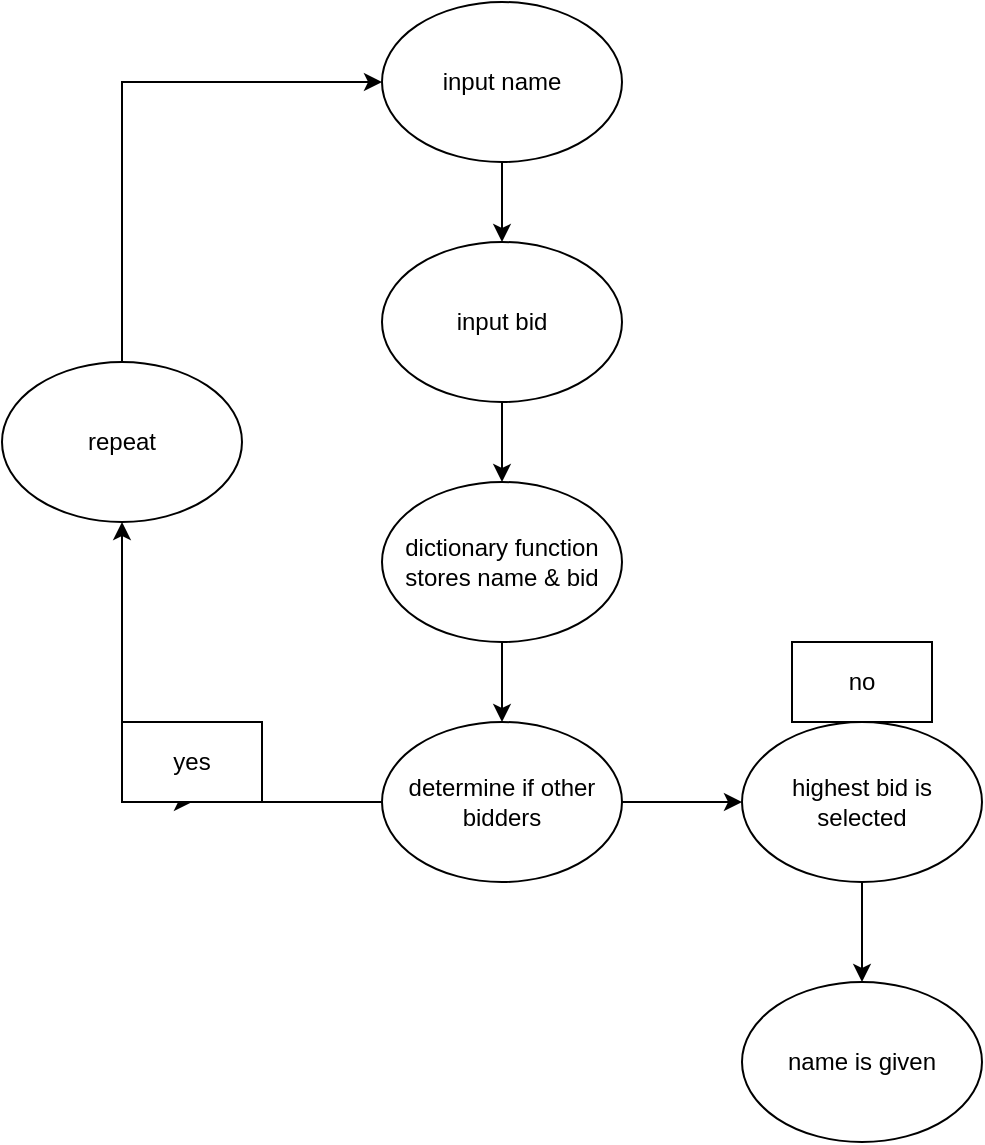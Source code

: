 <mxfile version="24.6.2" type="github">
  <diagram name="Page-1" id="i4UUnf9V_T9GmLf23L81">
    <mxGraphModel dx="776" dy="724" grid="1" gridSize="10" guides="1" tooltips="1" connect="1" arrows="1" fold="1" page="1" pageScale="1" pageWidth="850" pageHeight="1100" math="0" shadow="0">
      <root>
        <mxCell id="0" />
        <mxCell id="1" parent="0" />
        <mxCell id="8s1lOFZtwAi8n3WWhYoB-10" style="edgeStyle=orthogonalEdgeStyle;rounded=0;orthogonalLoop=1;jettySize=auto;html=1;exitX=0.5;exitY=1;exitDx=0;exitDy=0;entryX=0.5;entryY=0;entryDx=0;entryDy=0;" edge="1" parent="1" source="8s1lOFZtwAi8n3WWhYoB-1" target="8s1lOFZtwAi8n3WWhYoB-2">
          <mxGeometry relative="1" as="geometry" />
        </mxCell>
        <mxCell id="8s1lOFZtwAi8n3WWhYoB-1" value="input name" style="ellipse;whiteSpace=wrap;html=1;" vertex="1" parent="1">
          <mxGeometry x="280" y="270" width="120" height="80" as="geometry" />
        </mxCell>
        <mxCell id="8s1lOFZtwAi8n3WWhYoB-11" style="edgeStyle=orthogonalEdgeStyle;rounded=0;orthogonalLoop=1;jettySize=auto;html=1;exitX=0.5;exitY=1;exitDx=0;exitDy=0;entryX=0.5;entryY=0;entryDx=0;entryDy=0;" edge="1" parent="1" source="8s1lOFZtwAi8n3WWhYoB-2" target="8s1lOFZtwAi8n3WWhYoB-3">
          <mxGeometry relative="1" as="geometry" />
        </mxCell>
        <mxCell id="8s1lOFZtwAi8n3WWhYoB-2" value="input bid" style="ellipse;whiteSpace=wrap;html=1;" vertex="1" parent="1">
          <mxGeometry x="280" y="390" width="120" height="80" as="geometry" />
        </mxCell>
        <mxCell id="8s1lOFZtwAi8n3WWhYoB-12" style="edgeStyle=orthogonalEdgeStyle;rounded=0;orthogonalLoop=1;jettySize=auto;html=1;exitX=0.5;exitY=1;exitDx=0;exitDy=0;entryX=0.5;entryY=0;entryDx=0;entryDy=0;" edge="1" parent="1" source="8s1lOFZtwAi8n3WWhYoB-3" target="8s1lOFZtwAi8n3WWhYoB-6">
          <mxGeometry relative="1" as="geometry" />
        </mxCell>
        <mxCell id="8s1lOFZtwAi8n3WWhYoB-3" value="dictionary function stores name &amp;amp; bid" style="ellipse;whiteSpace=wrap;html=1;" vertex="1" parent="1">
          <mxGeometry x="280" y="510" width="120" height="80" as="geometry" />
        </mxCell>
        <mxCell id="8s1lOFZtwAi8n3WWhYoB-14" style="edgeStyle=orthogonalEdgeStyle;rounded=0;orthogonalLoop=1;jettySize=auto;html=1;exitX=0.5;exitY=1;exitDx=0;exitDy=0;entryX=0.5;entryY=0;entryDx=0;entryDy=0;" edge="1" parent="1" source="8s1lOFZtwAi8n3WWhYoB-4" target="8s1lOFZtwAi8n3WWhYoB-5">
          <mxGeometry relative="1" as="geometry" />
        </mxCell>
        <mxCell id="8s1lOFZtwAi8n3WWhYoB-4" value="highest bid is selected" style="ellipse;whiteSpace=wrap;html=1;" vertex="1" parent="1">
          <mxGeometry x="460" y="630" width="120" height="80" as="geometry" />
        </mxCell>
        <mxCell id="8s1lOFZtwAi8n3WWhYoB-5" value="name is given" style="ellipse;whiteSpace=wrap;html=1;" vertex="1" parent="1">
          <mxGeometry x="460" y="760" width="120" height="80" as="geometry" />
        </mxCell>
        <mxCell id="8s1lOFZtwAi8n3WWhYoB-8" style="rounded=0;orthogonalLoop=1;jettySize=auto;html=1;exitX=0;exitY=0.5;exitDx=0;exitDy=0;entryX=0.5;entryY=1;entryDx=0;entryDy=0;" edge="1" parent="1" source="8s1lOFZtwAi8n3WWhYoB-16" target="8s1lOFZtwAi8n3WWhYoB-7">
          <mxGeometry relative="1" as="geometry">
            <mxPoint x="150" y="670.118" as="targetPoint" />
            <Array as="points" />
          </mxGeometry>
        </mxCell>
        <mxCell id="8s1lOFZtwAi8n3WWhYoB-13" style="edgeStyle=orthogonalEdgeStyle;rounded=0;orthogonalLoop=1;jettySize=auto;html=1;exitX=1;exitY=0.5;exitDx=0;exitDy=0;entryX=0;entryY=0.5;entryDx=0;entryDy=0;" edge="1" parent="1" source="8s1lOFZtwAi8n3WWhYoB-6" target="8s1lOFZtwAi8n3WWhYoB-4">
          <mxGeometry relative="1" as="geometry" />
        </mxCell>
        <mxCell id="8s1lOFZtwAi8n3WWhYoB-6" value="determine if other bidders" style="ellipse;whiteSpace=wrap;html=1;" vertex="1" parent="1">
          <mxGeometry x="280" y="630" width="120" height="80" as="geometry" />
        </mxCell>
        <mxCell id="8s1lOFZtwAi8n3WWhYoB-9" style="edgeStyle=orthogonalEdgeStyle;rounded=0;orthogonalLoop=1;jettySize=auto;html=1;exitX=0.5;exitY=0;exitDx=0;exitDy=0;entryX=0;entryY=0.5;entryDx=0;entryDy=0;" edge="1" parent="1" source="8s1lOFZtwAi8n3WWhYoB-7" target="8s1lOFZtwAi8n3WWhYoB-1">
          <mxGeometry relative="1" as="geometry" />
        </mxCell>
        <mxCell id="8s1lOFZtwAi8n3WWhYoB-7" value="repeat" style="ellipse;whiteSpace=wrap;html=1;" vertex="1" parent="1">
          <mxGeometry x="90" y="450" width="120" height="80" as="geometry" />
        </mxCell>
        <mxCell id="8s1lOFZtwAi8n3WWhYoB-17" value="" style="rounded=0;orthogonalLoop=1;jettySize=auto;html=1;exitX=0;exitY=0.5;exitDx=0;exitDy=0;entryX=0.5;entryY=1;entryDx=0;entryDy=0;" edge="1" parent="1" source="8s1lOFZtwAi8n3WWhYoB-6" target="8s1lOFZtwAi8n3WWhYoB-16">
          <mxGeometry relative="1" as="geometry">
            <mxPoint x="150" y="530" as="targetPoint" />
            <mxPoint x="280" y="670" as="sourcePoint" />
            <Array as="points">
              <mxPoint x="150" y="670" />
            </Array>
          </mxGeometry>
        </mxCell>
        <mxCell id="8s1lOFZtwAi8n3WWhYoB-16" value="yes" style="rounded=0;whiteSpace=wrap;html=1;" vertex="1" parent="1">
          <mxGeometry x="150" y="630" width="70" height="40" as="geometry" />
        </mxCell>
        <mxCell id="8s1lOFZtwAi8n3WWhYoB-18" value="no" style="rounded=0;whiteSpace=wrap;html=1;" vertex="1" parent="1">
          <mxGeometry x="485" y="590" width="70" height="40" as="geometry" />
        </mxCell>
      </root>
    </mxGraphModel>
  </diagram>
</mxfile>
